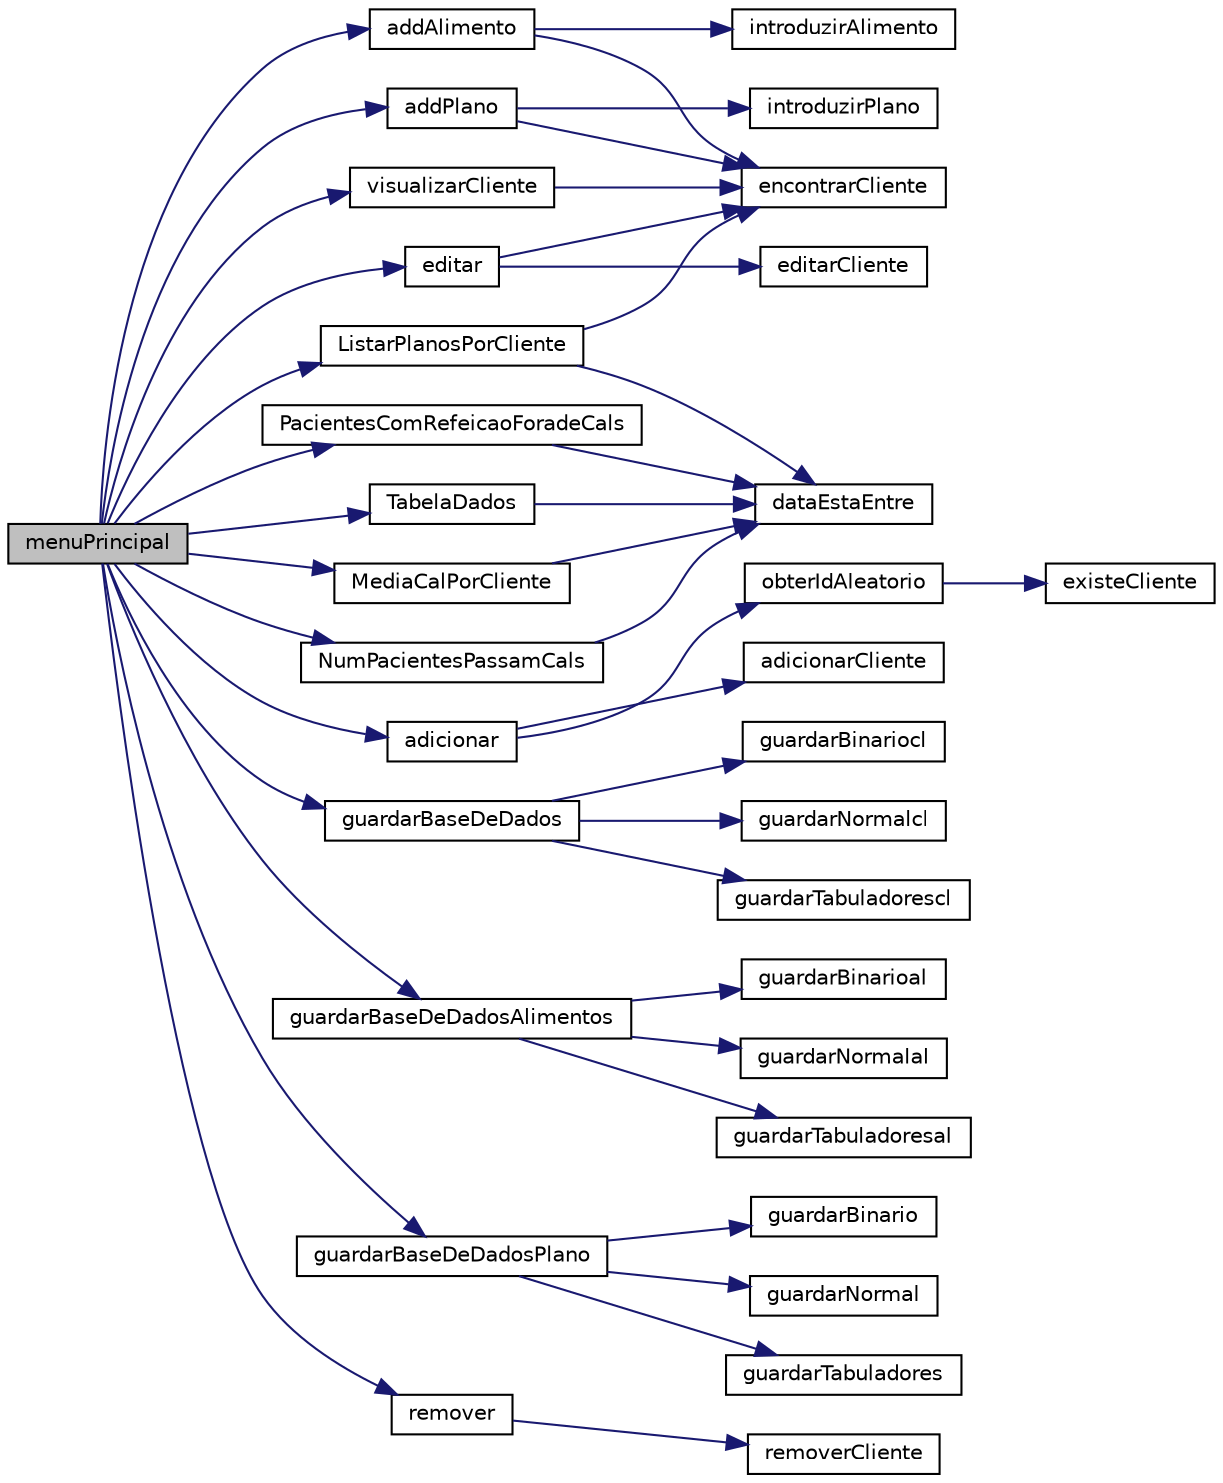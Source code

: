 digraph "menuPrincipal"
{
 // LATEX_PDF_SIZE
  edge [fontname="Helvetica",fontsize="10",labelfontname="Helvetica",labelfontsize="10"];
  node [fontname="Helvetica",fontsize="10",shape=record];
  rankdir="LR";
  Node1 [label="menuPrincipal",height=0.2,width=0.4,color="black", fillcolor="grey75", style="filled", fontcolor="black",tooltip="Função que imprime o menu do programa."];
  Node1 -> Node2 [color="midnightblue",fontsize="10",style="solid",fontname="Helvetica"];
  Node2 [label="addAlimento",height=0.2,width=0.4,color="black", fillcolor="white", style="filled",URL="$Alimentos_8c.html#ad16aab586ff6cca3a2d1c8515f7252ef",tooltip="Função que pede os dados para adicionar um Alimento."];
  Node2 -> Node3 [color="midnightblue",fontsize="10",style="solid",fontname="Helvetica"];
  Node3 [label="encontrarCliente",height=0.2,width=0.4,color="black", fillcolor="white", style="filled",URL="$Cliente_8c.html#a39edc51899adccc37eef0c940d9b6573",tooltip="Funcao para encontrar um cliente."];
  Node2 -> Node4 [color="midnightblue",fontsize="10",style="solid",fontname="Helvetica"];
  Node4 [label="introduzirAlimento",height=0.2,width=0.4,color="black", fillcolor="white", style="filled",URL="$Alimentos_8c.html#ad284506774f3e5218110e40d11fa0b44",tooltip="Função para adicionar um cliente."];
  Node1 -> Node5 [color="midnightblue",fontsize="10",style="solid",fontname="Helvetica"];
  Node5 [label="addPlano",height=0.2,width=0.4,color="black", fillcolor="white", style="filled",URL="$Plano_8c.html#a66381e8bb2ba01e2329f909200d6d647",tooltip="Função que pede os dados do Plano."];
  Node5 -> Node3 [color="midnightblue",fontsize="10",style="solid",fontname="Helvetica"];
  Node5 -> Node6 [color="midnightblue",fontsize="10",style="solid",fontname="Helvetica"];
  Node6 [label="introduzirPlano",height=0.2,width=0.4,color="black", fillcolor="white", style="filled",URL="$Plano_8c.html#a1fe56b50c9b5bdcac4d43dd692dc1ba9",tooltip="Função para adicionar um Plano."];
  Node1 -> Node7 [color="midnightblue",fontsize="10",style="solid",fontname="Helvetica"];
  Node7 [label="adicionar",height=0.2,width=0.4,color="black", fillcolor="white", style="filled",URL="$Cliente_8c.html#ad89f212646caf83baa49f642d41ccddf",tooltip="Funcao para pedir dados do cliente."];
  Node7 -> Node8 [color="midnightblue",fontsize="10",style="solid",fontname="Helvetica"];
  Node8 [label="adicionarCliente",height=0.2,width=0.4,color="black", fillcolor="white", style="filled",URL="$Cliente_8c.html#a55d8b247ca9866cff361fdbc25e28331",tooltip="Procedimento para adicionar um cliente no espaço null."];
  Node7 -> Node9 [color="midnightblue",fontsize="10",style="solid",fontname="Helvetica"];
  Node9 [label="obterIdAleatorio",height=0.2,width=0.4,color="black", fillcolor="white", style="filled",URL="$Cliente_8c.html#a0b0a7cfa55c16f954cae709a1223b2aa",tooltip="Obter um id aleatorio."];
  Node9 -> Node10 [color="midnightblue",fontsize="10",style="solid",fontname="Helvetica"];
  Node10 [label="existeCliente",height=0.2,width=0.4,color="black", fillcolor="white", style="filled",URL="$Cliente_8c.html#adc97a8443ceb4650d6ea6940e1198b06",tooltip="função que verifica se existe cliente"];
  Node1 -> Node11 [color="midnightblue",fontsize="10",style="solid",fontname="Helvetica"];
  Node11 [label="editar",height=0.2,width=0.4,color="black", fillcolor="white", style="filled",URL="$Cliente_8c.html#a355cd4cc644c71c87eb4061e9dac5649",tooltip="funcao para editar um cliente"];
  Node11 -> Node12 [color="midnightblue",fontsize="10",style="solid",fontname="Helvetica"];
  Node12 [label="editarCliente",height=0.2,width=0.4,color="black", fillcolor="white", style="filled",URL="$Cliente_8c.html#adba015396e99eab3eb7e9affcf482234",tooltip="Dado um cliente, pede-se os dados para edita-lo."];
  Node11 -> Node3 [color="midnightblue",fontsize="10",style="solid",fontname="Helvetica"];
  Node1 -> Node13 [color="midnightblue",fontsize="10",style="solid",fontname="Helvetica"];
  Node13 [label="guardarBaseDeDados",height=0.2,width=0.4,color="black", fillcolor="white", style="filled",URL="$Cliente_8c.html#adc66ae3dcedcc9ef1ff104db8372b5a3",tooltip="Guarda as variaveis num ficheiro txt."];
  Node13 -> Node14 [color="midnightblue",fontsize="10",style="solid",fontname="Helvetica"];
  Node14 [label="guardarBinariocl",height=0.2,width=0.4,color="black", fillcolor="white", style="filled",URL="$Cliente_8c.html#a59bfb9bf8500f54f09e7674742811323",tooltip="Função que envia dados para o ficheiro txt em binario."];
  Node13 -> Node15 [color="midnightblue",fontsize="10",style="solid",fontname="Helvetica"];
  Node15 [label="guardarNormalcl",height=0.2,width=0.4,color="black", fillcolor="white", style="filled",URL="$Cliente_8c.html#a54d989ea0fa3e3bc8ebb5801aec9631a",tooltip="Função que envia dados para o ficheiro txt."];
  Node13 -> Node16 [color="midnightblue",fontsize="10",style="solid",fontname="Helvetica"];
  Node16 [label="guardarTabuladorescl",height=0.2,width=0.4,color="black", fillcolor="white", style="filled",URL="$Cliente_8c.html#aad88adf90d69b058825b9f2e0c036a70",tooltip="Função que envia dados para o ficheiro txt com tabs."];
  Node1 -> Node17 [color="midnightblue",fontsize="10",style="solid",fontname="Helvetica"];
  Node17 [label="guardarBaseDeDadosAlimentos",height=0.2,width=0.4,color="black", fillcolor="white", style="filled",URL="$Alimentos_8c.html#a923837271d1bd9d9d47909534c722b58",tooltip="Função que chama as 3 funções de guardar ficheiros."];
  Node17 -> Node18 [color="midnightblue",fontsize="10",style="solid",fontname="Helvetica"];
  Node18 [label="guardarBinarioal",height=0.2,width=0.4,color="black", fillcolor="white", style="filled",URL="$Alimentos_8c.html#a3a02ee668a576dd2df8d0a140d9d9600",tooltip="Função que envia dados para o ficheiro txt em binario."];
  Node17 -> Node19 [color="midnightblue",fontsize="10",style="solid",fontname="Helvetica"];
  Node19 [label="guardarNormalal",height=0.2,width=0.4,color="black", fillcolor="white", style="filled",URL="$Alimentos_8c.html#a399146bf66513da5ba577e03ad949f94",tooltip="Função que envia dados para o ficheiro txt."];
  Node17 -> Node20 [color="midnightblue",fontsize="10",style="solid",fontname="Helvetica"];
  Node20 [label="guardarTabuladoresal",height=0.2,width=0.4,color="black", fillcolor="white", style="filled",URL="$Alimentos_8c.html#a7f46d8e2d3f96ebbc3aa14a2fbdf7d86",tooltip="Guardar dados no ficheiro txt com Tabs."];
  Node1 -> Node21 [color="midnightblue",fontsize="10",style="solid",fontname="Helvetica"];
  Node21 [label="guardarBaseDeDadosPlano",height=0.2,width=0.4,color="black", fillcolor="white", style="filled",URL="$Plano_8c.html#a261b546d1331a435d1bc9c56cd1439d6",tooltip="Função que chama as 3 funções de guardar os dados."];
  Node21 -> Node22 [color="midnightblue",fontsize="10",style="solid",fontname="Helvetica"];
  Node22 [label="guardarBinario",height=0.2,width=0.4,color="black", fillcolor="white", style="filled",URL="$Plano_8c.html#aeacc68da14db63b7d170de88591b882e",tooltip="Função que envia dados para o ficheiro txt em binario."];
  Node21 -> Node23 [color="midnightblue",fontsize="10",style="solid",fontname="Helvetica"];
  Node23 [label="guardarNormal",height=0.2,width=0.4,color="black", fillcolor="white", style="filled",URL="$Plano_8c.html#a23e03ae8e58e37ab0cae69446f94d813",tooltip="Função que envia dados para o ficheiro txt."];
  Node21 -> Node24 [color="midnightblue",fontsize="10",style="solid",fontname="Helvetica"];
  Node24 [label="guardarTabuladores",height=0.2,width=0.4,color="black", fillcolor="white", style="filled",URL="$Plano_8c.html#a86347fe5b204f640d4c54fa3b17ffea3",tooltip="Função que envia dados para o ficheiro txt com tabs."];
  Node1 -> Node25 [color="midnightblue",fontsize="10",style="solid",fontname="Helvetica"];
  Node25 [label="ListarPlanosPorCliente",height=0.2,width=0.4,color="black", fillcolor="white", style="filled",URL="$Plano_8c.html#ac993883c82378d588ddb7d0741e6ab20",tooltip="Função para listar Planos que estão entre 2 datas pedidas e que são de uma certa refeição."];
  Node25 -> Node26 [color="midnightblue",fontsize="10",style="solid",fontname="Helvetica"];
  Node26 [label="dataEstaEntre",height=0.2,width=0.4,color="black", fillcolor="white", style="filled",URL="$Alimentos_8c.html#a95fc2869bf817ef748e5bed8e22b21fb",tooltip="Função que valida se a data está entre outras duas datas."];
  Node25 -> Node3 [color="midnightblue",fontsize="10",style="solid",fontname="Helvetica"];
  Node1 -> Node27 [color="midnightblue",fontsize="10",style="solid",fontname="Helvetica"];
  Node27 [label="MediaCalPorCliente",height=0.2,width=0.4,color="black", fillcolor="white", style="filled",URL="$Plano_8c.html#a5185846953b43d669f6deb0e55746e30",tooltip="Função que faz a media de calorias de todos os clientes entre 2 datas pedidas."];
  Node27 -> Node26 [color="midnightblue",fontsize="10",style="solid",fontname="Helvetica"];
  Node1 -> Node28 [color="midnightblue",fontsize="10",style="solid",fontname="Helvetica"];
  Node28 [label="NumPacientesPassamCals",height=0.2,width=0.4,color="black", fillcolor="white", style="filled",URL="$Alimentos_8c.html#ae6a431d547c0e05d08279e6ff6ef037a",tooltip="Função que vê quantos Pacientes passaram o numero de calorias introduzidas."];
  Node28 -> Node26 [color="midnightblue",fontsize="10",style="solid",fontname="Helvetica"];
  Node1 -> Node29 [color="midnightblue",fontsize="10",style="solid",fontname="Helvetica"];
  Node29 [label="PacientesComRefeicaoForadeCals",height=0.2,width=0.4,color="black", fillcolor="white", style="filled",URL="$Alimentos_8c.html#ac7e656c872ef5ff9b79ee973109652e6",tooltip="Função que Lista todos os Pacientes fora de Calorias em uma certa refeição, por ordem decrescente."];
  Node29 -> Node26 [color="midnightblue",fontsize="10",style="solid",fontname="Helvetica"];
  Node1 -> Node30 [color="midnightblue",fontsize="10",style="solid",fontname="Helvetica"];
  Node30 [label="remover",height=0.2,width=0.4,color="black", fillcolor="white", style="filled",URL="$Cliente_8c.html#a5b4c008881777c2b5013db5daeb21258",tooltip="funcao para remover o cliente"];
  Node30 -> Node31 [color="midnightblue",fontsize="10",style="solid",fontname="Helvetica"];
  Node31 [label="removerCliente",height=0.2,width=0.4,color="black", fillcolor="white", style="filled",URL="$Cliente_8c.html#a617f941db3ba9758f14191542451d835",tooltip="Função para remover um cliente da lista."];
  Node1 -> Node32 [color="midnightblue",fontsize="10",style="solid",fontname="Helvetica"];
  Node32 [label="TabelaDados",height=0.2,width=0.4,color="black", fillcolor="white", style="filled",URL="$Plano_8c.html#a1914087d94492bf067a261390d412c8b",tooltip="Função que faz uma tabela com todos os Planos e com as calorias consumidas."];
  Node32 -> Node26 [color="midnightblue",fontsize="10",style="solid",fontname="Helvetica"];
  Node1 -> Node33 [color="midnightblue",fontsize="10",style="solid",fontname="Helvetica"];
  Node33 [label="visualizarCliente",height=0.2,width=0.4,color="black", fillcolor="white", style="filled",URL="$Cliente_8c.html#acb183c04e229e583d7e957dec69b2760",tooltip="funcao para visualizar cliente"];
  Node33 -> Node3 [color="midnightblue",fontsize="10",style="solid",fontname="Helvetica"];
}
